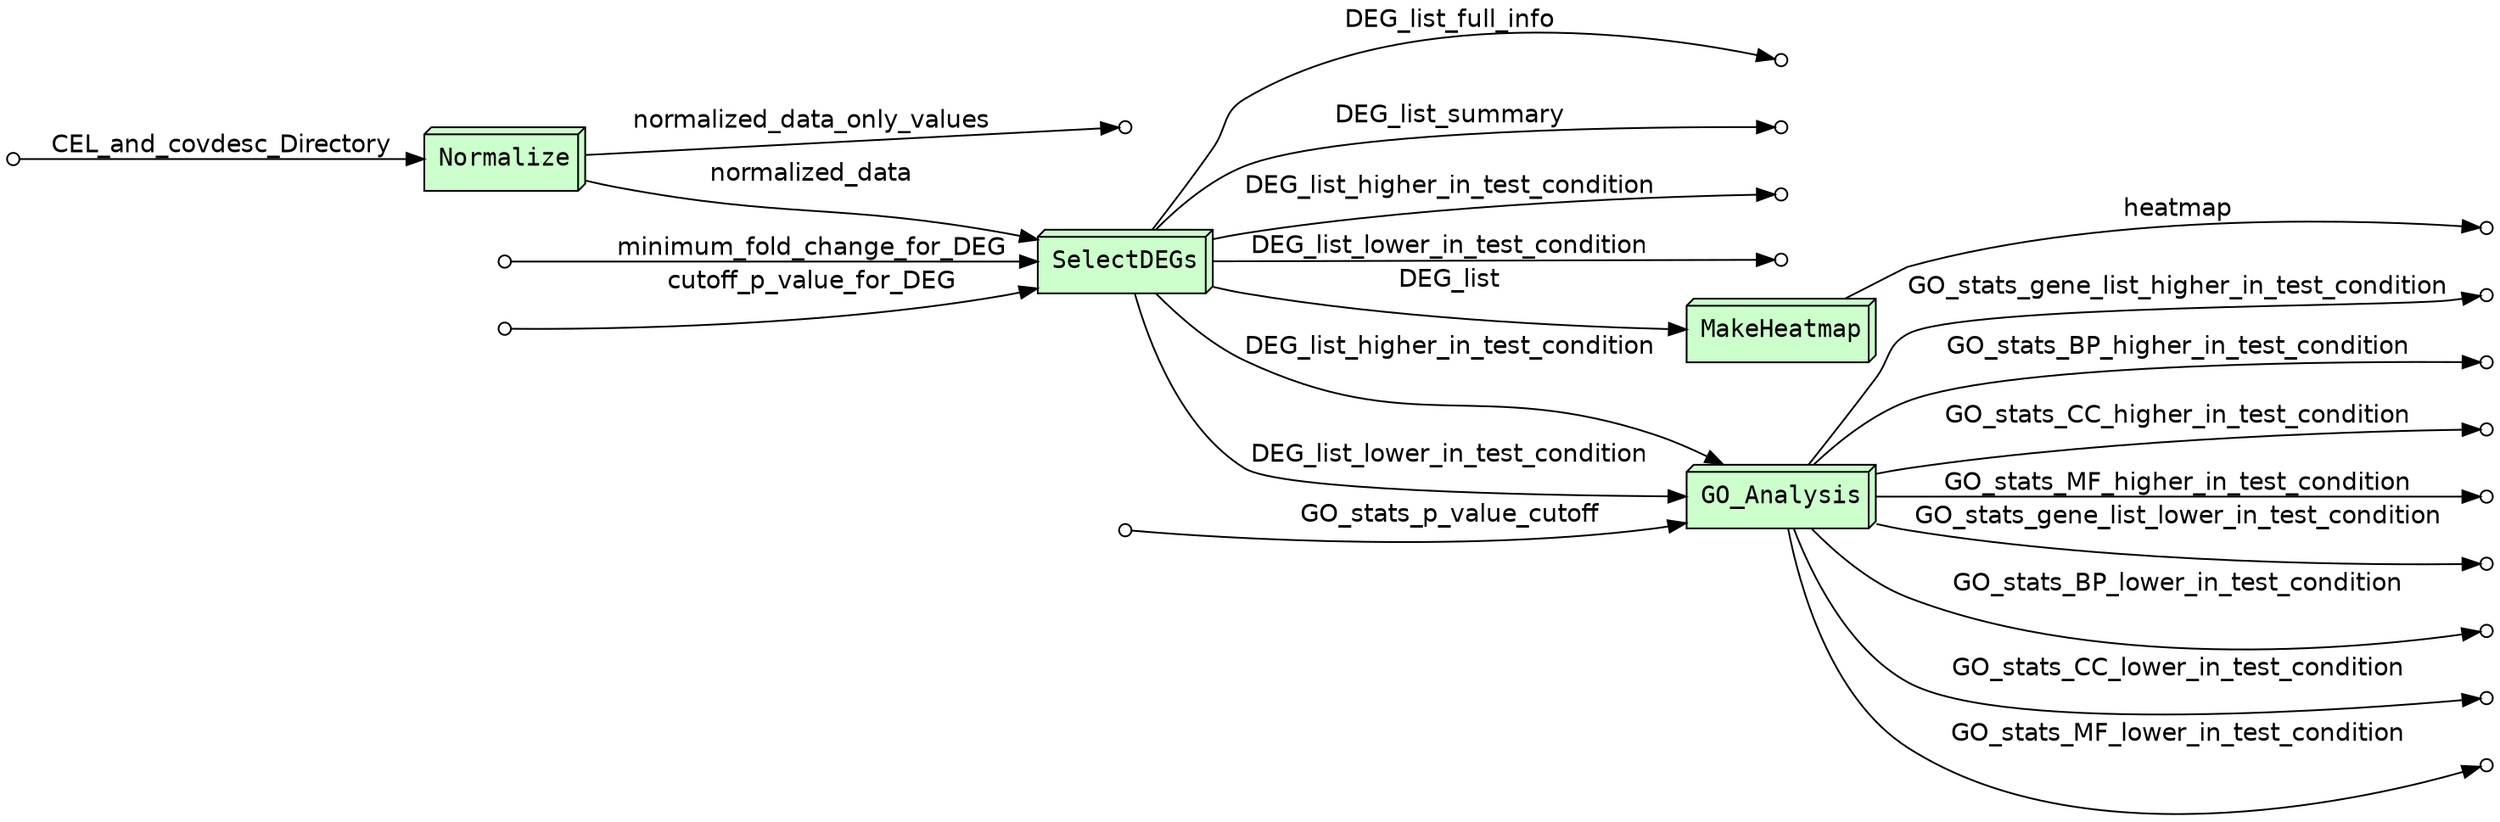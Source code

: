 digraph Workflow {
rankdir=LR

/* Use serif font for process labels and sans serif font for data labels */
graph[fontname=Courier]
edge[fontname=Helvetica]
node[fontname=Courier]

/* Set node style for input and output ports */
node[shape=circle style="filled" fillcolor="#FFFFFF" peripheries=1 label="" width=0.1]

/* Nodes representing workflow input ports */
node1
node2
node3
node4

/* Nodes representing workflow output ports */
node5
node6
node7
node8
node9
node10
node11
node12
node13
node14
node15
node16
node17
node18

/* Set node style for programs in workflow */
node[shape=box3d style="filled" fillcolor="#CCFFCC" peripheries=1 label="" width=0.1]

/* Nodes representing programs in workflow */
node19 [label="Normalize"]
node20 [label="SelectDEGs"]
node21 [label="MakeHeatmap"]
node22 [label="GO_Analysis"]

/* Set node style for subworkflows in workflow */
node[shape=box style="filled" fillcolor="#CCFFCC" peripheries=2 label="" width=0.1]

/* Nodes representing subworkflows in workflow */

/* Directed edges for each channel in workflow */
node19 -> node5 [label="normalized_data_only_values"]
node20 -> node6 [label="DEG_list_full_info"]
node20 -> node7 [label="DEG_list_summary"]
node20 -> node8 [label="DEG_list_higher_in_test_condition"]
node20 -> node22 [label="DEG_list_higher_in_test_condition"]
node20 -> node9 [label="DEG_list_lower_in_test_condition"]
node20 -> node22 [label="DEG_list_lower_in_test_condition"]
node21 -> node10 [label="heatmap"]
node22 -> node11 [label="GO_stats_gene_list_higher_in_test_condition"]
node22 -> node12 [label="GO_stats_BP_higher_in_test_condition"]
node22 -> node13 [label="GO_stats_CC_higher_in_test_condition"]
node22 -> node14 [label="GO_stats_MF_higher_in_test_condition"]
node22 -> node15 [label="GO_stats_gene_list_lower_in_test_condition"]
node22 -> node16 [label="GO_stats_BP_lower_in_test_condition"]
node22 -> node17 [label="GO_stats_CC_lower_in_test_condition"]
node22 -> node18 [label="GO_stats_MF_lower_in_test_condition"]
node1 -> node19 [label="CEL_and_covdesc_Directory"]
node19 -> node20 [label="normalized_data"]
node2 -> node20 [label="minimum_fold_change_for_DEG"]
node3 -> node20 [label="cutoff_p_value_for_DEG"]
node20 -> node21 [label="DEG_list"]
node4 -> node22 [label="GO_stats_p_value_cutoff"]
}
